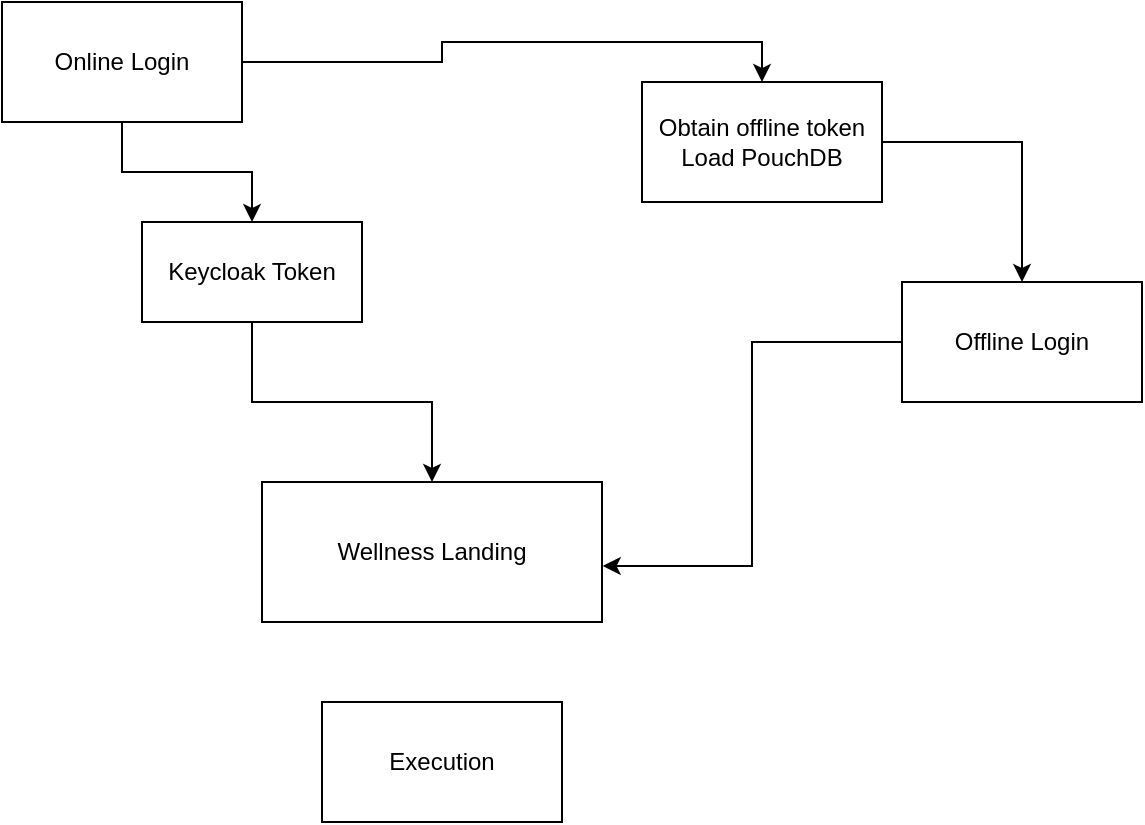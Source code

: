 <mxfile version="24.4.0" type="github">
  <diagram name="Page-1" id="MInraLOt3UInxHZu4G2w">
    <mxGraphModel dx="794" dy="500" grid="1" gridSize="10" guides="1" tooltips="1" connect="1" arrows="1" fold="1" page="1" pageScale="1" pageWidth="850" pageHeight="1100" math="0" shadow="0">
      <root>
        <mxCell id="0" />
        <mxCell id="1" parent="0" />
        <mxCell id="j5JaAC0x9q945ilZ1YBT-3" value="Wellness Landing" style="rounded=0;whiteSpace=wrap;html=1;" parent="1" vertex="1">
          <mxGeometry x="220" y="250" width="170" height="70" as="geometry" />
        </mxCell>
        <mxCell id="j5JaAC0x9q945ilZ1YBT-4" value="Execution" style="rounded=0;whiteSpace=wrap;html=1;" parent="1" vertex="1">
          <mxGeometry x="250" y="360" width="120" height="60" as="geometry" />
        </mxCell>
        <mxCell id="j5JaAC0x9q945ilZ1YBT-10" style="edgeStyle=orthogonalEdgeStyle;rounded=0;orthogonalLoop=1;jettySize=auto;html=1;entryX=0.5;entryY=0;entryDx=0;entryDy=0;" parent="1" source="j5JaAC0x9q945ilZ1YBT-5" target="j5JaAC0x9q945ilZ1YBT-7" edge="1">
          <mxGeometry relative="1" as="geometry" />
        </mxCell>
        <mxCell id="j5JaAC0x9q945ilZ1YBT-23" value="" style="edgeStyle=orthogonalEdgeStyle;rounded=0;orthogonalLoop=1;jettySize=auto;html=1;" parent="1" source="j5JaAC0x9q945ilZ1YBT-5" target="j5JaAC0x9q945ilZ1YBT-19" edge="1">
          <mxGeometry relative="1" as="geometry" />
        </mxCell>
        <mxCell id="j5JaAC0x9q945ilZ1YBT-5" value="Online Login" style="rounded=0;whiteSpace=wrap;html=1;" parent="1" vertex="1">
          <mxGeometry x="90" y="10" width="120" height="60" as="geometry" />
        </mxCell>
        <mxCell id="j5JaAC0x9q945ilZ1YBT-6" value="Offline Login" style="rounded=0;whiteSpace=wrap;html=1;" parent="1" vertex="1">
          <mxGeometry x="540" y="150" width="120" height="60" as="geometry" />
        </mxCell>
        <mxCell id="j5JaAC0x9q945ilZ1YBT-17" style="edgeStyle=orthogonalEdgeStyle;rounded=0;orthogonalLoop=1;jettySize=auto;html=1;entryX=0.5;entryY=0;entryDx=0;entryDy=0;" parent="1" source="j5JaAC0x9q945ilZ1YBT-7" target="j5JaAC0x9q945ilZ1YBT-6" edge="1">
          <mxGeometry relative="1" as="geometry" />
        </mxCell>
        <mxCell id="j5JaAC0x9q945ilZ1YBT-7" value="Obtain offline token&lt;br&gt;Load PouchDB" style="rounded=0;whiteSpace=wrap;html=1;" parent="1" vertex="1">
          <mxGeometry x="410" y="50" width="120" height="60" as="geometry" />
        </mxCell>
        <mxCell id="j5JaAC0x9q945ilZ1YBT-18" style="edgeStyle=orthogonalEdgeStyle;rounded=0;orthogonalLoop=1;jettySize=auto;html=1;entryX=1.002;entryY=0.6;entryDx=0;entryDy=0;entryPerimeter=0;" parent="1" source="j5JaAC0x9q945ilZ1YBT-6" target="j5JaAC0x9q945ilZ1YBT-3" edge="1">
          <mxGeometry relative="1" as="geometry" />
        </mxCell>
        <mxCell id="j5JaAC0x9q945ilZ1YBT-24" value="" style="edgeStyle=orthogonalEdgeStyle;rounded=0;orthogonalLoop=1;jettySize=auto;html=1;" parent="1" source="j5JaAC0x9q945ilZ1YBT-19" target="j5JaAC0x9q945ilZ1YBT-3" edge="1">
          <mxGeometry relative="1" as="geometry" />
        </mxCell>
        <mxCell id="j5JaAC0x9q945ilZ1YBT-19" value="Keycloak Token" style="rounded=0;whiteSpace=wrap;html=1;" parent="1" vertex="1">
          <mxGeometry x="160" y="120" width="110" height="50" as="geometry" />
        </mxCell>
        <mxCell id="j5JaAC0x9q945ilZ1YBT-20" style="edgeStyle=orthogonalEdgeStyle;rounded=0;orthogonalLoop=1;jettySize=auto;html=1;exitX=0.5;exitY=1;exitDx=0;exitDy=0;" parent="1" source="j5JaAC0x9q945ilZ1YBT-19" target="j5JaAC0x9q945ilZ1YBT-19" edge="1">
          <mxGeometry relative="1" as="geometry" />
        </mxCell>
      </root>
    </mxGraphModel>
  </diagram>
</mxfile>
